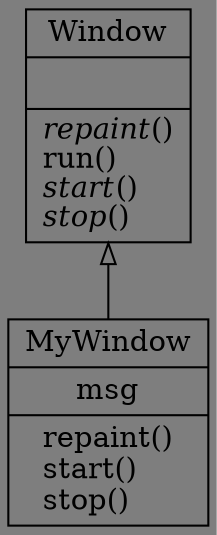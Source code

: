 digraph "classes_4._模板方法模式.py" {
rankdir=BT
bgcolor="#7e7e7e"
bgcolor="#7e7e7e"
charset="utf-8"
"4._模板方法模式.MyWindow" [color="black", fontcolor="black", label=<{MyWindow|msg<br ALIGN="LEFT"/>|repaint()<br ALIGN="LEFT"/>start()<br ALIGN="LEFT"/>stop()<br ALIGN="LEFT"/>}>, shape="record", style="solid"];
"4._模板方法模式.Window" [color="black", fontcolor="black", label=<{Window|<br ALIGN="LEFT"/>|<I>repaint</I>()<br ALIGN="LEFT"/>run()<br ALIGN="LEFT"/><I>start</I>()<br ALIGN="LEFT"/><I>stop</I>()<br ALIGN="LEFT"/>}>, shape="record", style="solid"];
"4._模板方法模式.MyWindow" -> "4._模板方法模式.Window" [arrowhead="empty", arrowtail="none"];
}

